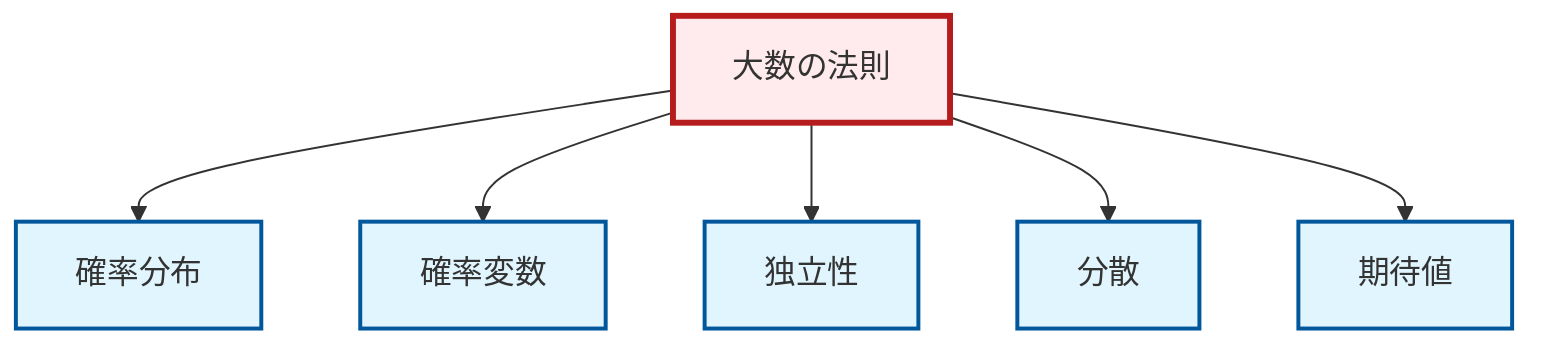 graph TD
    classDef definition fill:#e1f5fe,stroke:#01579b,stroke-width:2px
    classDef theorem fill:#f3e5f5,stroke:#4a148c,stroke-width:2px
    classDef axiom fill:#fff3e0,stroke:#e65100,stroke-width:2px
    classDef example fill:#e8f5e9,stroke:#1b5e20,stroke-width:2px
    classDef current fill:#ffebee,stroke:#b71c1c,stroke-width:3px
    def-independence["独立性"]:::definition
    thm-law-of-large-numbers["大数の法則"]:::theorem
    def-probability-distribution["確率分布"]:::definition
    def-random-variable["確率変数"]:::definition
    def-expectation["期待値"]:::definition
    def-variance["分散"]:::definition
    thm-law-of-large-numbers --> def-probability-distribution
    thm-law-of-large-numbers --> def-random-variable
    thm-law-of-large-numbers --> def-independence
    thm-law-of-large-numbers --> def-variance
    thm-law-of-large-numbers --> def-expectation
    class thm-law-of-large-numbers current
